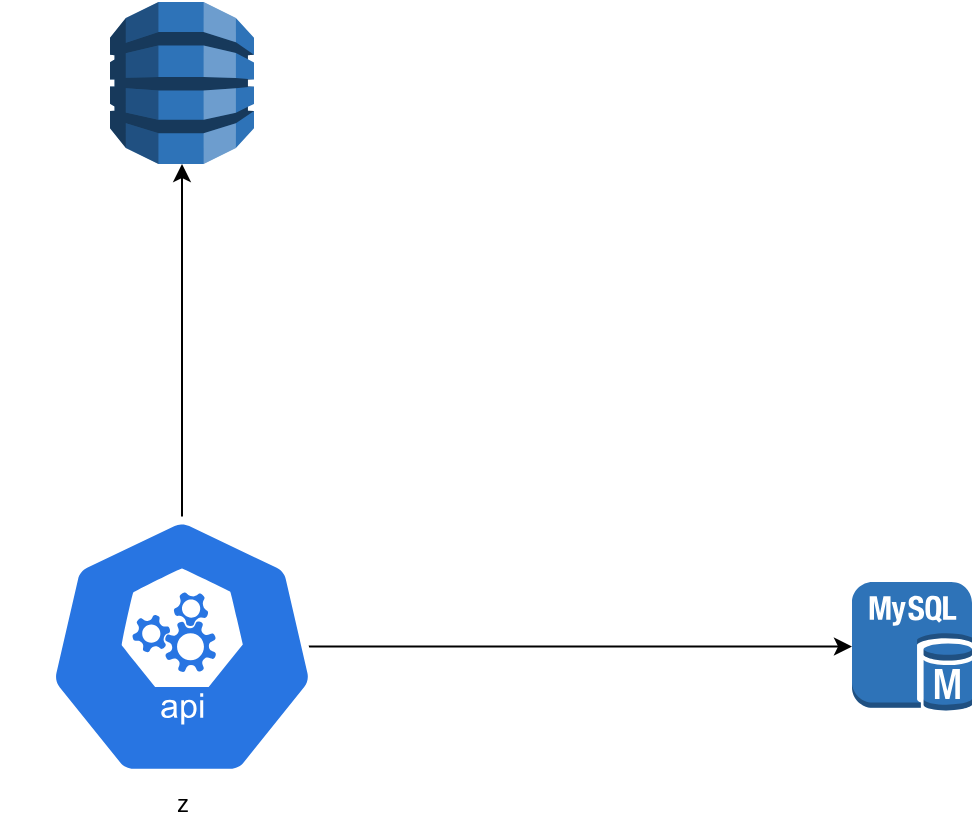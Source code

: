 <mxfile version="22.1.5" type="github">
  <diagram name="Page-1" id="ItI1hB4IgXAXl_tU92D9">
    <mxGraphModel dx="1002" dy="535" grid="1" gridSize="10" guides="1" tooltips="1" connect="1" arrows="1" fold="1" page="1" pageScale="1" pageWidth="850" pageHeight="1100" math="0" shadow="0">
      <root>
        <mxCell id="0" />
        <mxCell id="1" parent="0" />
        <mxCell id="do_G5ldDrprHSxj4ACTd-5" style="edgeStyle=orthogonalEdgeStyle;rounded=0;orthogonalLoop=1;jettySize=auto;html=1;exitX=0.833;exitY=0.5;exitDx=0;exitDy=0;exitPerimeter=0;" edge="1" parent="1" source="do_G5ldDrprHSxj4ACTd-1" target="do_G5ldDrprHSxj4ACTd-3">
          <mxGeometry relative="1" as="geometry" />
        </mxCell>
        <mxCell id="do_G5ldDrprHSxj4ACTd-1" value="z" style="sketch=0;html=1;dashed=0;whitespace=wrap;fillColor=#2875E2;strokeColor=#ffffff;points=[[0.005,0.63,0],[0.1,0.2,0],[0.9,0.2,0],[0.5,0,0],[0.995,0.63,0],[0.72,0.99,0],[0.5,1,0],[0.28,0.99,0]];verticalLabelPosition=bottom;align=center;verticalAlign=top;shape=mxgraph.kubernetes.icon;prIcon=api" vertex="1" parent="1">
          <mxGeometry x="245" y="477.25" width="180" height="130" as="geometry" />
        </mxCell>
        <mxCell id="do_G5ldDrprHSxj4ACTd-2" value="" style="outlineConnect=0;dashed=0;verticalLabelPosition=bottom;verticalAlign=top;align=center;html=1;shape=mxgraph.aws3.dynamo_db;fillColor=#2E73B8;gradientColor=none;" vertex="1" parent="1">
          <mxGeometry x="299" y="220" width="72" height="81" as="geometry" />
        </mxCell>
        <mxCell id="do_G5ldDrprHSxj4ACTd-3" value="" style="outlineConnect=0;dashed=0;verticalLabelPosition=bottom;verticalAlign=top;align=center;html=1;shape=mxgraph.aws3.mysql_db_instance;fillColor=#2E73B8;gradientColor=none;" vertex="1" parent="1">
          <mxGeometry x="670" y="510" width="60" height="64.5" as="geometry" />
        </mxCell>
        <mxCell id="do_G5ldDrprHSxj4ACTd-7" style="edgeStyle=orthogonalEdgeStyle;rounded=0;orthogonalLoop=1;jettySize=auto;html=1;entryX=0.5;entryY=1;entryDx=0;entryDy=0;entryPerimeter=0;" edge="1" parent="1" source="do_G5ldDrprHSxj4ACTd-1" target="do_G5ldDrprHSxj4ACTd-2">
          <mxGeometry relative="1" as="geometry" />
        </mxCell>
      </root>
    </mxGraphModel>
  </diagram>
</mxfile>
